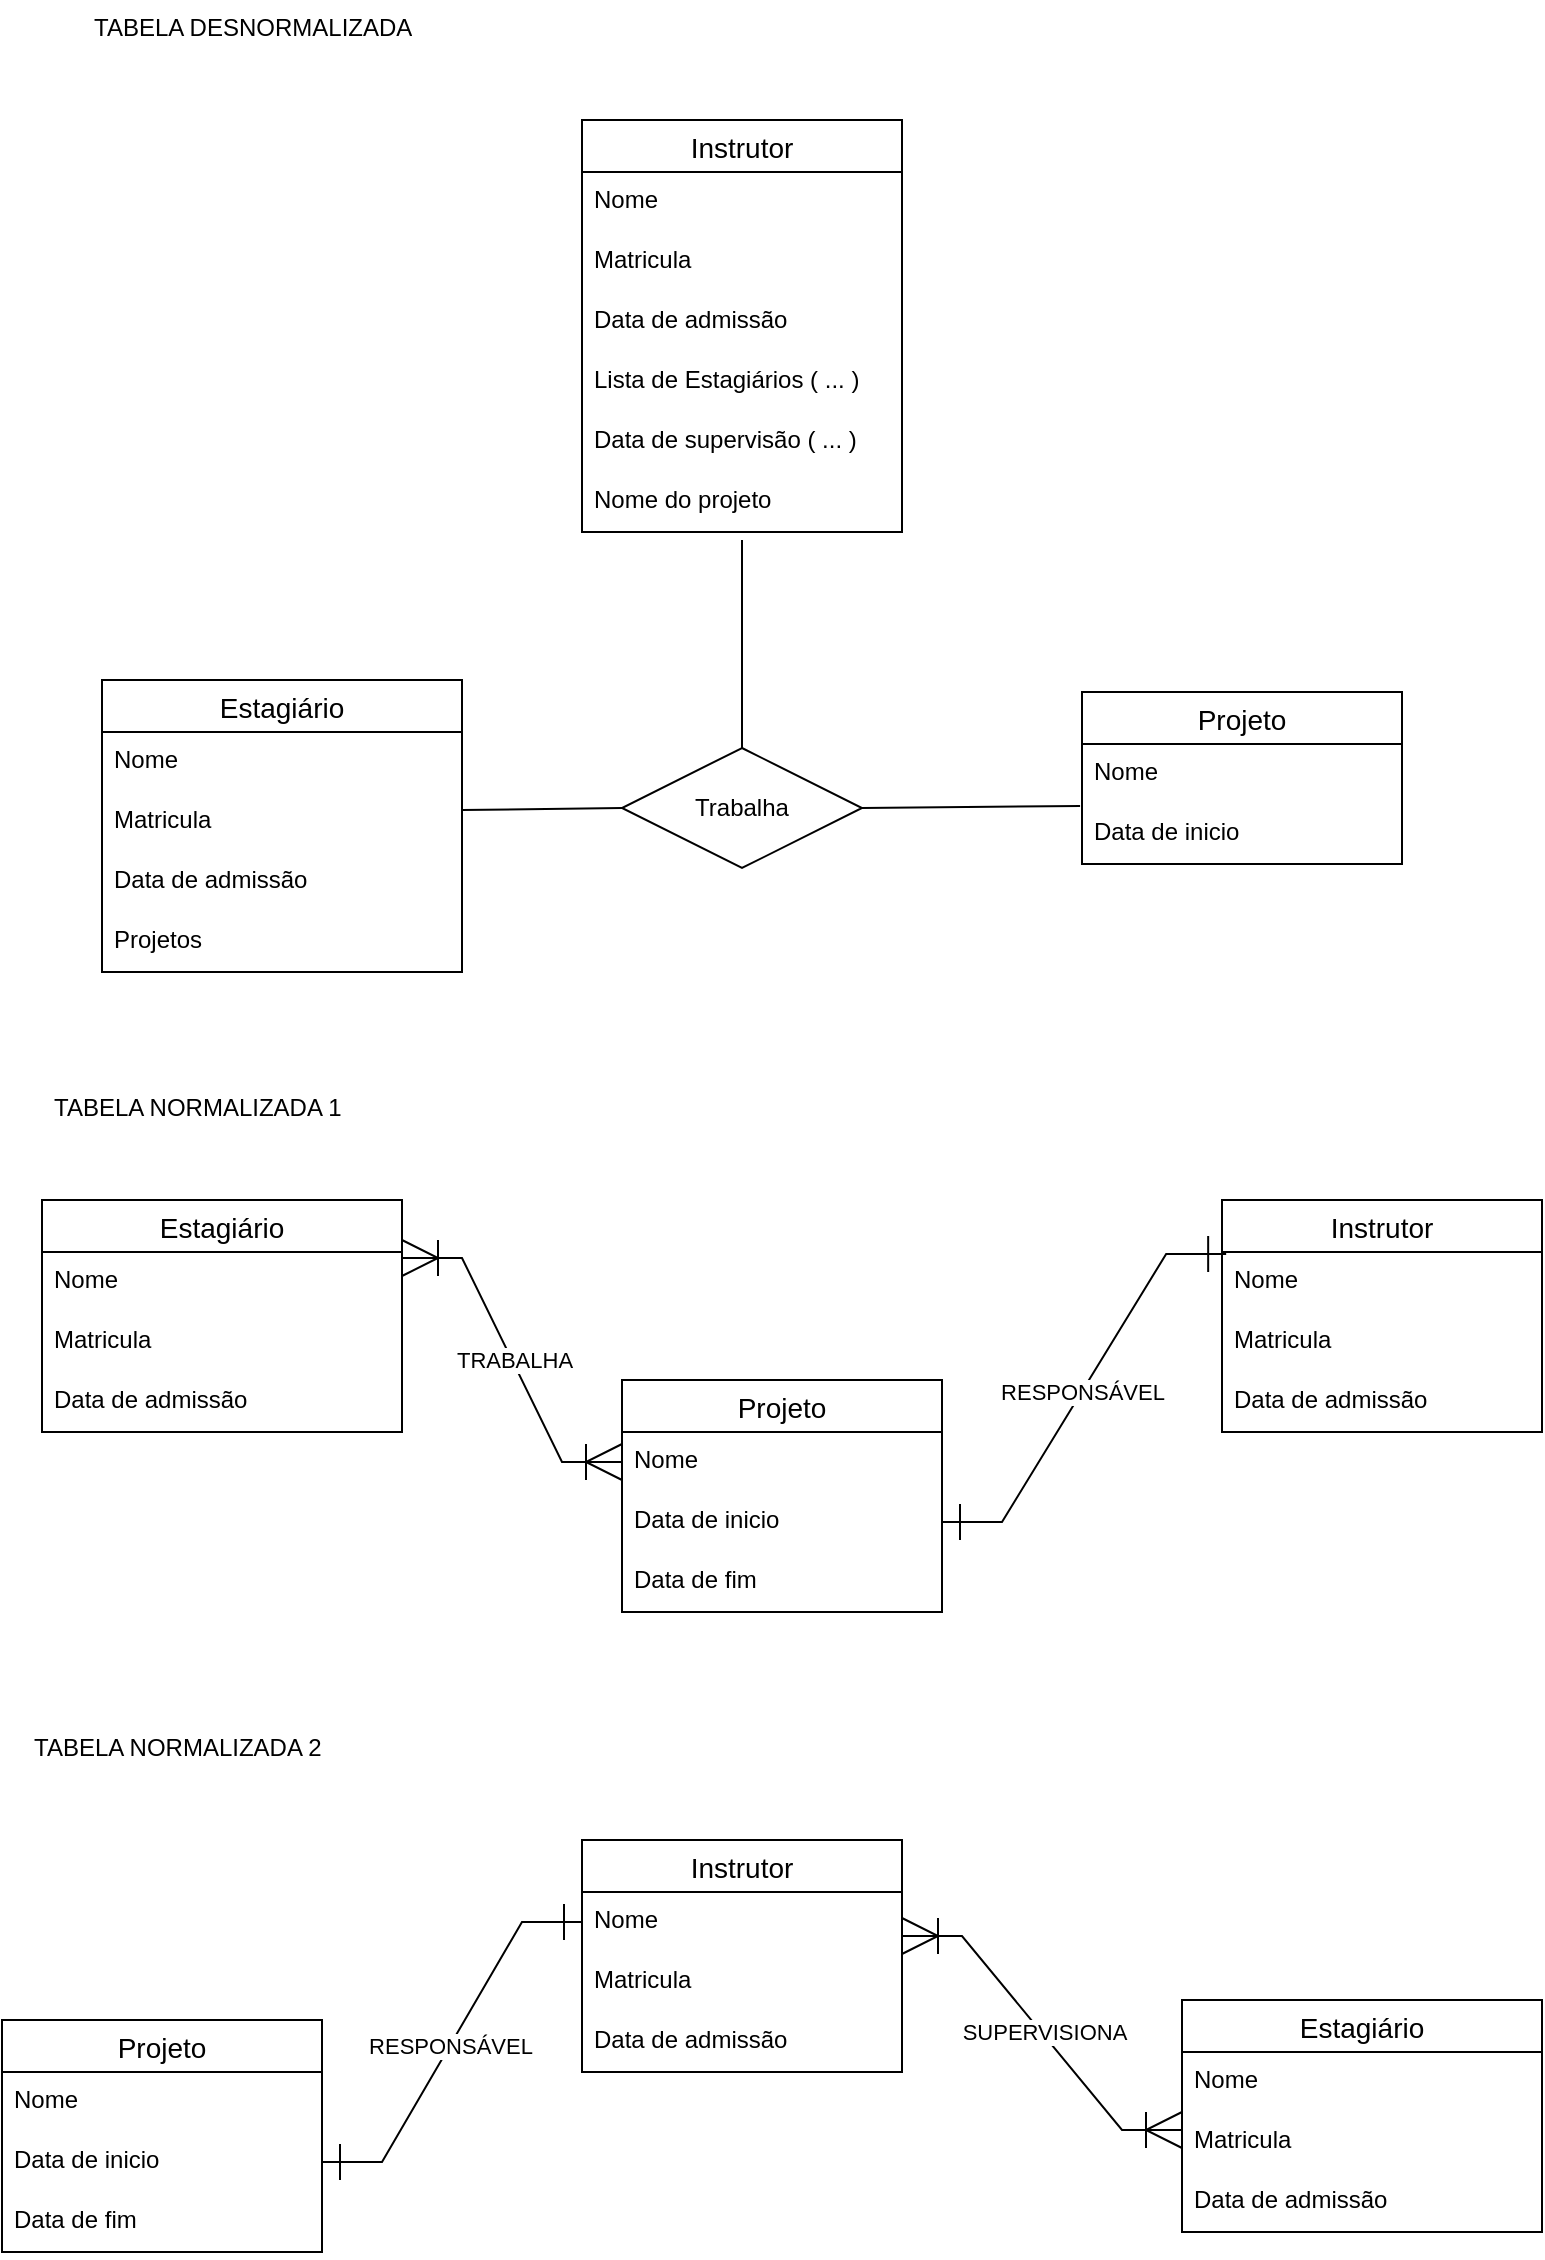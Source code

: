 <mxfile version="21.4.0" type="github">
  <diagram name="Página-1" id="0GO_EsbBuLVGzTGSUmfh">
    <mxGraphModel dx="1434" dy="756" grid="1" gridSize="10" guides="1" tooltips="1" connect="1" arrows="1" fold="1" page="1" pageScale="1" pageWidth="827" pageHeight="1169" math="0" shadow="0">
      <root>
        <mxCell id="0" />
        <mxCell id="1" parent="0" />
        <mxCell id="iRu-xVMOSymMCWkPWdSO-1" value="Estagiário" style="swimlane;fontStyle=0;childLayout=stackLayout;horizontal=1;startSize=26;horizontalStack=0;resizeParent=1;resizeParentMax=0;resizeLast=0;collapsible=1;marginBottom=0;align=center;fontSize=14;" parent="1" vertex="1">
          <mxGeometry x="70" y="350" width="180" height="146" as="geometry">
            <mxRectangle x="70" y="610" width="100" height="30" as="alternateBounds" />
          </mxGeometry>
        </mxCell>
        <mxCell id="iRu-xVMOSymMCWkPWdSO-2" value="Nome" style="text;strokeColor=none;fillColor=none;spacingLeft=4;spacingRight=4;overflow=hidden;rotatable=0;points=[[0,0.5],[1,0.5]];portConstraint=eastwest;fontSize=12;whiteSpace=wrap;html=1;" parent="iRu-xVMOSymMCWkPWdSO-1" vertex="1">
          <mxGeometry y="26" width="180" height="30" as="geometry" />
        </mxCell>
        <mxCell id="iRu-xVMOSymMCWkPWdSO-3" value="Matricula" style="text;strokeColor=none;fillColor=none;spacingLeft=4;spacingRight=4;overflow=hidden;rotatable=0;points=[[0,0.5],[1,0.5]];portConstraint=eastwest;fontSize=12;whiteSpace=wrap;html=1;" parent="iRu-xVMOSymMCWkPWdSO-1" vertex="1">
          <mxGeometry y="56" width="180" height="30" as="geometry" />
        </mxCell>
        <mxCell id="iRu-xVMOSymMCWkPWdSO-4" value="Data de admissão" style="text;strokeColor=none;fillColor=none;spacingLeft=4;spacingRight=4;overflow=hidden;rotatable=0;points=[[0,0.5],[1,0.5]];portConstraint=eastwest;fontSize=12;whiteSpace=wrap;html=1;" parent="iRu-xVMOSymMCWkPWdSO-1" vertex="1">
          <mxGeometry y="86" width="180" height="30" as="geometry" />
        </mxCell>
        <mxCell id="ouVhLzAdJJVgfXgfI68A-94" value="Projetos" style="text;strokeColor=none;fillColor=none;spacingLeft=4;spacingRight=4;overflow=hidden;rotatable=0;points=[[0,0.5],[1,0.5]];portConstraint=eastwest;fontSize=12;whiteSpace=wrap;html=1;" vertex="1" parent="iRu-xVMOSymMCWkPWdSO-1">
          <mxGeometry y="116" width="180" height="30" as="geometry" />
        </mxCell>
        <mxCell id="iRu-xVMOSymMCWkPWdSO-5" value="Instrutor" style="swimlane;fontStyle=0;childLayout=stackLayout;horizontal=1;startSize=26;horizontalStack=0;resizeParent=1;resizeParentMax=0;resizeLast=0;collapsible=1;marginBottom=0;align=center;fontSize=14;" parent="1" vertex="1">
          <mxGeometry x="310" y="70" width="160" height="206" as="geometry" />
        </mxCell>
        <mxCell id="iRu-xVMOSymMCWkPWdSO-6" value="Nome" style="text;strokeColor=none;fillColor=none;spacingLeft=4;spacingRight=4;overflow=hidden;rotatable=0;points=[[0,0.5],[1,0.5]];portConstraint=eastwest;fontSize=12;whiteSpace=wrap;html=1;" parent="iRu-xVMOSymMCWkPWdSO-5" vertex="1">
          <mxGeometry y="26" width="160" height="30" as="geometry" />
        </mxCell>
        <mxCell id="iRu-xVMOSymMCWkPWdSO-7" value="Matricula" style="text;strokeColor=none;fillColor=none;spacingLeft=4;spacingRight=4;overflow=hidden;rotatable=0;points=[[0,0.5],[1,0.5]];portConstraint=eastwest;fontSize=12;whiteSpace=wrap;html=1;" parent="iRu-xVMOSymMCWkPWdSO-5" vertex="1">
          <mxGeometry y="56" width="160" height="30" as="geometry" />
        </mxCell>
        <mxCell id="iRu-xVMOSymMCWkPWdSO-8" value="Data de admissão" style="text;strokeColor=none;fillColor=none;spacingLeft=4;spacingRight=4;overflow=hidden;rotatable=0;points=[[0,0.5],[1,0.5]];portConstraint=eastwest;fontSize=12;whiteSpace=wrap;html=1;" parent="iRu-xVMOSymMCWkPWdSO-5" vertex="1">
          <mxGeometry y="86" width="160" height="30" as="geometry" />
        </mxCell>
        <mxCell id="ouVhLzAdJJVgfXgfI68A-1" value="Lista de Estagiários ( ... )" style="text;strokeColor=none;fillColor=none;spacingLeft=4;spacingRight=4;overflow=hidden;rotatable=0;points=[[0,0.5],[1,0.5]];portConstraint=eastwest;fontSize=12;whiteSpace=wrap;html=1;" vertex="1" parent="iRu-xVMOSymMCWkPWdSO-5">
          <mxGeometry y="116" width="160" height="30" as="geometry" />
        </mxCell>
        <mxCell id="ouVhLzAdJJVgfXgfI68A-2" value="Data de supervisão ( ... )" style="text;strokeColor=none;fillColor=none;spacingLeft=4;spacingRight=4;overflow=hidden;rotatable=0;points=[[0,0.5],[1,0.5]];portConstraint=eastwest;fontSize=12;whiteSpace=wrap;html=1;" vertex="1" parent="iRu-xVMOSymMCWkPWdSO-5">
          <mxGeometry y="146" width="160" height="30" as="geometry" />
        </mxCell>
        <mxCell id="ouVhLzAdJJVgfXgfI68A-3" value="Nome do projeto" style="text;strokeColor=none;fillColor=none;spacingLeft=4;spacingRight=4;overflow=hidden;rotatable=0;points=[[0,0.5],[1,0.5]];portConstraint=eastwest;fontSize=12;whiteSpace=wrap;html=1;" vertex="1" parent="iRu-xVMOSymMCWkPWdSO-5">
          <mxGeometry y="176" width="160" height="30" as="geometry" />
        </mxCell>
        <mxCell id="iRu-xVMOSymMCWkPWdSO-13" value="Projeto" style="swimlane;fontStyle=0;childLayout=stackLayout;horizontal=1;startSize=26;horizontalStack=0;resizeParent=1;resizeParentMax=0;resizeLast=0;collapsible=1;marginBottom=0;align=center;fontSize=14;" parent="1" vertex="1">
          <mxGeometry x="560" y="356" width="160" height="86" as="geometry" />
        </mxCell>
        <mxCell id="iRu-xVMOSymMCWkPWdSO-14" value="Nome" style="text;strokeColor=none;fillColor=none;spacingLeft=4;spacingRight=4;overflow=hidden;rotatable=0;points=[[0,0.5],[1,0.5]];portConstraint=eastwest;fontSize=12;whiteSpace=wrap;html=1;" parent="iRu-xVMOSymMCWkPWdSO-13" vertex="1">
          <mxGeometry y="26" width="160" height="30" as="geometry" />
        </mxCell>
        <mxCell id="iRu-xVMOSymMCWkPWdSO-15" value="Data de inicio" style="text;strokeColor=none;fillColor=none;spacingLeft=4;spacingRight=4;overflow=hidden;rotatable=0;points=[[0,0.5],[1,0.5]];portConstraint=eastwest;fontSize=12;whiteSpace=wrap;html=1;" parent="iRu-xVMOSymMCWkPWdSO-13" vertex="1">
          <mxGeometry y="56" width="160" height="30" as="geometry" />
        </mxCell>
        <mxCell id="iRu-xVMOSymMCWkPWdSO-17" value="Trabalha" style="shape=rhombus;perimeter=rhombusPerimeter;whiteSpace=wrap;html=1;align=center;" parent="1" vertex="1">
          <mxGeometry x="330" y="384" width="120" height="60" as="geometry" />
        </mxCell>
        <mxCell id="iRu-xVMOSymMCWkPWdSO-19" value="" style="endArrow=none;html=1;rounded=0;exitX=1;exitY=0.3;exitDx=0;exitDy=0;exitPerimeter=0;entryX=0;entryY=0.5;entryDx=0;entryDy=0;" parent="1" source="iRu-xVMOSymMCWkPWdSO-3" target="iRu-xVMOSymMCWkPWdSO-17" edge="1">
          <mxGeometry relative="1" as="geometry">
            <mxPoint x="420" y="320" as="sourcePoint" />
            <mxPoint x="580" y="320" as="targetPoint" />
          </mxGeometry>
        </mxCell>
        <mxCell id="iRu-xVMOSymMCWkPWdSO-20" value="" style="endArrow=none;html=1;rounded=0;exitX=1;exitY=0.5;exitDx=0;exitDy=0;entryX=-0.006;entryY=0.033;entryDx=0;entryDy=0;entryPerimeter=0;" parent="1" source="iRu-xVMOSymMCWkPWdSO-17" target="iRu-xVMOSymMCWkPWdSO-15" edge="1">
          <mxGeometry relative="1" as="geometry">
            <mxPoint x="420" y="320" as="sourcePoint" />
            <mxPoint x="520" y="450" as="targetPoint" />
          </mxGeometry>
        </mxCell>
        <mxCell id="iRu-xVMOSymMCWkPWdSO-22" value="" style="endArrow=none;html=1;rounded=0;exitX=0.5;exitY=0;exitDx=0;exitDy=0;" parent="1" source="iRu-xVMOSymMCWkPWdSO-17" edge="1">
          <mxGeometry relative="1" as="geometry">
            <mxPoint x="420" y="320" as="sourcePoint" />
            <mxPoint x="390" y="280" as="targetPoint" />
          </mxGeometry>
        </mxCell>
        <mxCell id="ouVhLzAdJJVgfXgfI68A-52" value="Estagiário" style="swimlane;fontStyle=0;childLayout=stackLayout;horizontal=1;startSize=26;horizontalStack=0;resizeParent=1;resizeParentMax=0;resizeLast=0;collapsible=1;marginBottom=0;align=center;fontSize=14;" vertex="1" parent="1">
          <mxGeometry x="610" y="1010" width="180" height="116" as="geometry">
            <mxRectangle x="70" y="610" width="100" height="30" as="alternateBounds" />
          </mxGeometry>
        </mxCell>
        <mxCell id="ouVhLzAdJJVgfXgfI68A-53" value="Nome" style="text;strokeColor=none;fillColor=none;spacingLeft=4;spacingRight=4;overflow=hidden;rotatable=0;points=[[0,0.5],[1,0.5]];portConstraint=eastwest;fontSize=12;whiteSpace=wrap;html=1;" vertex="1" parent="ouVhLzAdJJVgfXgfI68A-52">
          <mxGeometry y="26" width="180" height="30" as="geometry" />
        </mxCell>
        <mxCell id="ouVhLzAdJJVgfXgfI68A-54" value="Matricula" style="text;strokeColor=none;fillColor=none;spacingLeft=4;spacingRight=4;overflow=hidden;rotatable=0;points=[[0,0.5],[1,0.5]];portConstraint=eastwest;fontSize=12;whiteSpace=wrap;html=1;" vertex="1" parent="ouVhLzAdJJVgfXgfI68A-52">
          <mxGeometry y="56" width="180" height="30" as="geometry" />
        </mxCell>
        <mxCell id="ouVhLzAdJJVgfXgfI68A-55" value="Data de admissão" style="text;strokeColor=none;fillColor=none;spacingLeft=4;spacingRight=4;overflow=hidden;rotatable=0;points=[[0,0.5],[1,0.5]];portConstraint=eastwest;fontSize=12;whiteSpace=wrap;html=1;" vertex="1" parent="ouVhLzAdJJVgfXgfI68A-52">
          <mxGeometry y="86" width="180" height="30" as="geometry" />
        </mxCell>
        <mxCell id="ouVhLzAdJJVgfXgfI68A-56" value="Instrutor" style="swimlane;fontStyle=0;childLayout=stackLayout;horizontal=1;startSize=26;horizontalStack=0;resizeParent=1;resizeParentMax=0;resizeLast=0;collapsible=1;marginBottom=0;align=center;fontSize=14;" vertex="1" parent="1">
          <mxGeometry x="310" y="930" width="160" height="116" as="geometry" />
        </mxCell>
        <mxCell id="ouVhLzAdJJVgfXgfI68A-57" value="Nome" style="text;strokeColor=none;fillColor=none;spacingLeft=4;spacingRight=4;overflow=hidden;rotatable=0;points=[[0,0.5],[1,0.5]];portConstraint=eastwest;fontSize=12;whiteSpace=wrap;html=1;" vertex="1" parent="ouVhLzAdJJVgfXgfI68A-56">
          <mxGeometry y="26" width="160" height="30" as="geometry" />
        </mxCell>
        <mxCell id="ouVhLzAdJJVgfXgfI68A-58" value="Matricula" style="text;strokeColor=none;fillColor=none;spacingLeft=4;spacingRight=4;overflow=hidden;rotatable=0;points=[[0,0.5],[1,0.5]];portConstraint=eastwest;fontSize=12;whiteSpace=wrap;html=1;" vertex="1" parent="ouVhLzAdJJVgfXgfI68A-56">
          <mxGeometry y="56" width="160" height="30" as="geometry" />
        </mxCell>
        <mxCell id="ouVhLzAdJJVgfXgfI68A-59" value="Data de admissão" style="text;strokeColor=none;fillColor=none;spacingLeft=4;spacingRight=4;overflow=hidden;rotatable=0;points=[[0,0.5],[1,0.5]];portConstraint=eastwest;fontSize=12;whiteSpace=wrap;html=1;" vertex="1" parent="ouVhLzAdJJVgfXgfI68A-56">
          <mxGeometry y="86" width="160" height="30" as="geometry" />
        </mxCell>
        <mxCell id="ouVhLzAdJJVgfXgfI68A-65" value="" style="edgeStyle=entityRelationEdgeStyle;fontSize=12;html=1;endArrow=ERoneToMany;rounded=0;entryX=0;entryY=0.3;entryDx=0;entryDy=0;entryPerimeter=0;startArrow=ERoneToMany;startFill=0;endFill=0;strokeWidth=1;endSize=16;startSize=16;" edge="1" parent="1" target="ouVhLzAdJJVgfXgfI68A-54">
          <mxGeometry width="100" height="100" relative="1" as="geometry">
            <mxPoint x="470" y="978" as="sourcePoint" />
            <mxPoint x="750" y="1100" as="targetPoint" />
          </mxGeometry>
        </mxCell>
        <mxCell id="ouVhLzAdJJVgfXgfI68A-66" value="SUPERVISIONA" style="edgeLabel;html=1;align=center;verticalAlign=middle;resizable=0;points=[];" vertex="1" connectable="0" parent="ouVhLzAdJJVgfXgfI68A-65">
          <mxGeometry x="0.003" y="1" relative="1" as="geometry">
            <mxPoint as="offset" />
          </mxGeometry>
        </mxCell>
        <mxCell id="ouVhLzAdJJVgfXgfI68A-69" value="Projeto" style="swimlane;fontStyle=0;childLayout=stackLayout;horizontal=1;startSize=26;horizontalStack=0;resizeParent=1;resizeParentMax=0;resizeLast=0;collapsible=1;marginBottom=0;align=center;fontSize=14;" vertex="1" parent="1">
          <mxGeometry x="20" y="1020" width="160" height="116" as="geometry" />
        </mxCell>
        <mxCell id="ouVhLzAdJJVgfXgfI68A-70" value="Nome" style="text;strokeColor=none;fillColor=none;spacingLeft=4;spacingRight=4;overflow=hidden;rotatable=0;points=[[0,0.5],[1,0.5]];portConstraint=eastwest;fontSize=12;whiteSpace=wrap;html=1;" vertex="1" parent="ouVhLzAdJJVgfXgfI68A-69">
          <mxGeometry y="26" width="160" height="30" as="geometry" />
        </mxCell>
        <mxCell id="ouVhLzAdJJVgfXgfI68A-71" value="Data de inicio" style="text;strokeColor=none;fillColor=none;spacingLeft=4;spacingRight=4;overflow=hidden;rotatable=0;points=[[0,0.5],[1,0.5]];portConstraint=eastwest;fontSize=12;whiteSpace=wrap;html=1;" vertex="1" parent="ouVhLzAdJJVgfXgfI68A-69">
          <mxGeometry y="56" width="160" height="30" as="geometry" />
        </mxCell>
        <mxCell id="ouVhLzAdJJVgfXgfI68A-72" value="Data de fim" style="text;strokeColor=none;fillColor=none;spacingLeft=4;spacingRight=4;overflow=hidden;rotatable=0;points=[[0,0.5],[1,0.5]];portConstraint=eastwest;fontSize=12;whiteSpace=wrap;html=1;" vertex="1" parent="ouVhLzAdJJVgfXgfI68A-69">
          <mxGeometry y="86" width="160" height="30" as="geometry" />
        </mxCell>
        <mxCell id="ouVhLzAdJJVgfXgfI68A-75" value="" style="edgeStyle=entityRelationEdgeStyle;fontSize=12;html=1;endArrow=ERone;startArrow=ERone;rounded=0;exitX=1;exitY=0.5;exitDx=0;exitDy=0;startFill=0;endFill=0;endSize=16;startSize=16;" edge="1" parent="1" source="ouVhLzAdJJVgfXgfI68A-71" target="ouVhLzAdJJVgfXgfI68A-57">
          <mxGeometry width="100" height="100" relative="1" as="geometry">
            <mxPoint x="410" y="1060" as="sourcePoint" />
            <mxPoint x="510" y="960" as="targetPoint" />
          </mxGeometry>
        </mxCell>
        <mxCell id="ouVhLzAdJJVgfXgfI68A-77" value="RESPONSÁVEL" style="edgeLabel;html=1;align=center;verticalAlign=middle;resizable=0;points=[];" vertex="1" connectable="0" parent="ouVhLzAdJJVgfXgfI68A-75">
          <mxGeometry x="-0.025" relative="1" as="geometry">
            <mxPoint as="offset" />
          </mxGeometry>
        </mxCell>
        <mxCell id="ouVhLzAdJJVgfXgfI68A-78" value="Instrutor" style="swimlane;fontStyle=0;childLayout=stackLayout;horizontal=1;startSize=26;horizontalStack=0;resizeParent=1;resizeParentMax=0;resizeLast=0;collapsible=1;marginBottom=0;align=center;fontSize=14;" vertex="1" parent="1">
          <mxGeometry x="630" y="610" width="160" height="116" as="geometry" />
        </mxCell>
        <mxCell id="ouVhLzAdJJVgfXgfI68A-79" value="Nome" style="text;strokeColor=none;fillColor=none;spacingLeft=4;spacingRight=4;overflow=hidden;rotatable=0;points=[[0,0.5],[1,0.5]];portConstraint=eastwest;fontSize=12;whiteSpace=wrap;html=1;" vertex="1" parent="ouVhLzAdJJVgfXgfI68A-78">
          <mxGeometry y="26" width="160" height="30" as="geometry" />
        </mxCell>
        <mxCell id="ouVhLzAdJJVgfXgfI68A-80" value="Matricula" style="text;strokeColor=none;fillColor=none;spacingLeft=4;spacingRight=4;overflow=hidden;rotatable=0;points=[[0,0.5],[1,0.5]];portConstraint=eastwest;fontSize=12;whiteSpace=wrap;html=1;" vertex="1" parent="ouVhLzAdJJVgfXgfI68A-78">
          <mxGeometry y="56" width="160" height="30" as="geometry" />
        </mxCell>
        <mxCell id="ouVhLzAdJJVgfXgfI68A-81" value="Data de admissão" style="text;strokeColor=none;fillColor=none;spacingLeft=4;spacingRight=4;overflow=hidden;rotatable=0;points=[[0,0.5],[1,0.5]];portConstraint=eastwest;fontSize=12;whiteSpace=wrap;html=1;" vertex="1" parent="ouVhLzAdJJVgfXgfI68A-78">
          <mxGeometry y="86" width="160" height="30" as="geometry" />
        </mxCell>
        <mxCell id="ouVhLzAdJJVgfXgfI68A-82" value="Projeto" style="swimlane;fontStyle=0;childLayout=stackLayout;horizontal=1;startSize=26;horizontalStack=0;resizeParent=1;resizeParentMax=0;resizeLast=0;collapsible=1;marginBottom=0;align=center;fontSize=14;" vertex="1" parent="1">
          <mxGeometry x="330" y="700" width="160" height="116" as="geometry" />
        </mxCell>
        <mxCell id="ouVhLzAdJJVgfXgfI68A-83" value="Nome" style="text;strokeColor=none;fillColor=none;spacingLeft=4;spacingRight=4;overflow=hidden;rotatable=0;points=[[0,0.5],[1,0.5]];portConstraint=eastwest;fontSize=12;whiteSpace=wrap;html=1;" vertex="1" parent="ouVhLzAdJJVgfXgfI68A-82">
          <mxGeometry y="26" width="160" height="30" as="geometry" />
        </mxCell>
        <mxCell id="ouVhLzAdJJVgfXgfI68A-84" value="Data de inicio" style="text;strokeColor=none;fillColor=none;spacingLeft=4;spacingRight=4;overflow=hidden;rotatable=0;points=[[0,0.5],[1,0.5]];portConstraint=eastwest;fontSize=12;whiteSpace=wrap;html=1;" vertex="1" parent="ouVhLzAdJJVgfXgfI68A-82">
          <mxGeometry y="56" width="160" height="30" as="geometry" />
        </mxCell>
        <mxCell id="ouVhLzAdJJVgfXgfI68A-85" value="Data de fim" style="text;strokeColor=none;fillColor=none;spacingLeft=4;spacingRight=4;overflow=hidden;rotatable=0;points=[[0,0.5],[1,0.5]];portConstraint=eastwest;fontSize=12;whiteSpace=wrap;html=1;" vertex="1" parent="ouVhLzAdJJVgfXgfI68A-82">
          <mxGeometry y="86" width="160" height="30" as="geometry" />
        </mxCell>
        <mxCell id="ouVhLzAdJJVgfXgfI68A-86" value="" style="edgeStyle=entityRelationEdgeStyle;fontSize=12;html=1;endArrow=ERone;startArrow=ERone;rounded=0;exitX=1;exitY=0.5;exitDx=0;exitDy=0;startFill=0;endFill=0;endSize=16;startSize=16;entryX=0.013;entryY=0.033;entryDx=0;entryDy=0;entryPerimeter=0;" edge="1" parent="1" source="ouVhLzAdJJVgfXgfI68A-84" target="ouVhLzAdJJVgfXgfI68A-79">
          <mxGeometry width="100" height="100" relative="1" as="geometry">
            <mxPoint x="750" y="740" as="sourcePoint" />
            <mxPoint x="850" y="640" as="targetPoint" />
          </mxGeometry>
        </mxCell>
        <mxCell id="ouVhLzAdJJVgfXgfI68A-87" value="RESPONSÁVEL" style="edgeLabel;html=1;align=center;verticalAlign=middle;resizable=0;points=[];" vertex="1" connectable="0" parent="ouVhLzAdJJVgfXgfI68A-86">
          <mxGeometry x="-0.025" relative="1" as="geometry">
            <mxPoint as="offset" />
          </mxGeometry>
        </mxCell>
        <mxCell id="ouVhLzAdJJVgfXgfI68A-88" value="Estagiário" style="swimlane;fontStyle=0;childLayout=stackLayout;horizontal=1;startSize=26;horizontalStack=0;resizeParent=1;resizeParentMax=0;resizeLast=0;collapsible=1;marginBottom=0;align=center;fontSize=14;" vertex="1" parent="1">
          <mxGeometry x="40" y="610" width="180" height="116" as="geometry">
            <mxRectangle x="70" y="610" width="100" height="30" as="alternateBounds" />
          </mxGeometry>
        </mxCell>
        <mxCell id="ouVhLzAdJJVgfXgfI68A-89" value="Nome" style="text;strokeColor=none;fillColor=none;spacingLeft=4;spacingRight=4;overflow=hidden;rotatable=0;points=[[0,0.5],[1,0.5]];portConstraint=eastwest;fontSize=12;whiteSpace=wrap;html=1;" vertex="1" parent="ouVhLzAdJJVgfXgfI68A-88">
          <mxGeometry y="26" width="180" height="30" as="geometry" />
        </mxCell>
        <mxCell id="ouVhLzAdJJVgfXgfI68A-90" value="Matricula" style="text;strokeColor=none;fillColor=none;spacingLeft=4;spacingRight=4;overflow=hidden;rotatable=0;points=[[0,0.5],[1,0.5]];portConstraint=eastwest;fontSize=12;whiteSpace=wrap;html=1;" vertex="1" parent="ouVhLzAdJJVgfXgfI68A-88">
          <mxGeometry y="56" width="180" height="30" as="geometry" />
        </mxCell>
        <mxCell id="ouVhLzAdJJVgfXgfI68A-91" value="Data de admissão" style="text;strokeColor=none;fillColor=none;spacingLeft=4;spacingRight=4;overflow=hidden;rotatable=0;points=[[0,0.5],[1,0.5]];portConstraint=eastwest;fontSize=12;whiteSpace=wrap;html=1;" vertex="1" parent="ouVhLzAdJJVgfXgfI68A-88">
          <mxGeometry y="86" width="180" height="30" as="geometry" />
        </mxCell>
        <mxCell id="ouVhLzAdJJVgfXgfI68A-92" value="" style="edgeStyle=entityRelationEdgeStyle;fontSize=12;html=1;endArrow=ERoneToMany;rounded=0;entryX=0;entryY=0.5;entryDx=0;entryDy=0;startArrow=ERoneToMany;startFill=0;endFill=0;strokeWidth=1;endSize=16;startSize=16;exitX=1;exitY=0.25;exitDx=0;exitDy=0;" edge="1" parent="1" source="ouVhLzAdJJVgfXgfI68A-88" target="ouVhLzAdJJVgfXgfI68A-83">
          <mxGeometry width="100" height="100" relative="1" as="geometry">
            <mxPoint x="190" y="641" as="sourcePoint" />
            <mxPoint x="384" y="738" as="targetPoint" />
          </mxGeometry>
        </mxCell>
        <mxCell id="ouVhLzAdJJVgfXgfI68A-93" value="TRABALHA" style="edgeLabel;html=1;align=center;verticalAlign=middle;resizable=0;points=[];" vertex="1" connectable="0" parent="ouVhLzAdJJVgfXgfI68A-92">
          <mxGeometry x="0.003" y="1" relative="1" as="geometry">
            <mxPoint as="offset" />
          </mxGeometry>
        </mxCell>
        <mxCell id="ouVhLzAdJJVgfXgfI68A-95" value="TABELA DESNORMALIZADA" style="text;strokeColor=none;fillColor=none;spacingLeft=4;spacingRight=4;overflow=hidden;rotatable=0;points=[[0,0.5],[1,0.5]];portConstraint=eastwest;fontSize=12;whiteSpace=wrap;html=1;strokeWidth=0;" vertex="1" parent="1">
          <mxGeometry x="60" y="10" width="300" height="30" as="geometry" />
        </mxCell>
        <mxCell id="ouVhLzAdJJVgfXgfI68A-96" value="TABELA NORMALIZADA 1" style="text;strokeColor=none;fillColor=none;spacingLeft=4;spacingRight=4;overflow=hidden;rotatable=0;points=[[0,0.5],[1,0.5]];portConstraint=eastwest;fontSize=12;whiteSpace=wrap;html=1;strokeWidth=0;" vertex="1" parent="1">
          <mxGeometry x="40" y="550" width="300" height="30" as="geometry" />
        </mxCell>
        <mxCell id="ouVhLzAdJJVgfXgfI68A-97" value="TABELA NORMALIZADA 2" style="text;strokeColor=none;fillColor=none;spacingLeft=4;spacingRight=4;overflow=hidden;rotatable=0;points=[[0,0.5],[1,0.5]];portConstraint=eastwest;fontSize=12;whiteSpace=wrap;html=1;strokeWidth=0;" vertex="1" parent="1">
          <mxGeometry x="30" y="870" width="300" height="30" as="geometry" />
        </mxCell>
      </root>
    </mxGraphModel>
  </diagram>
</mxfile>
